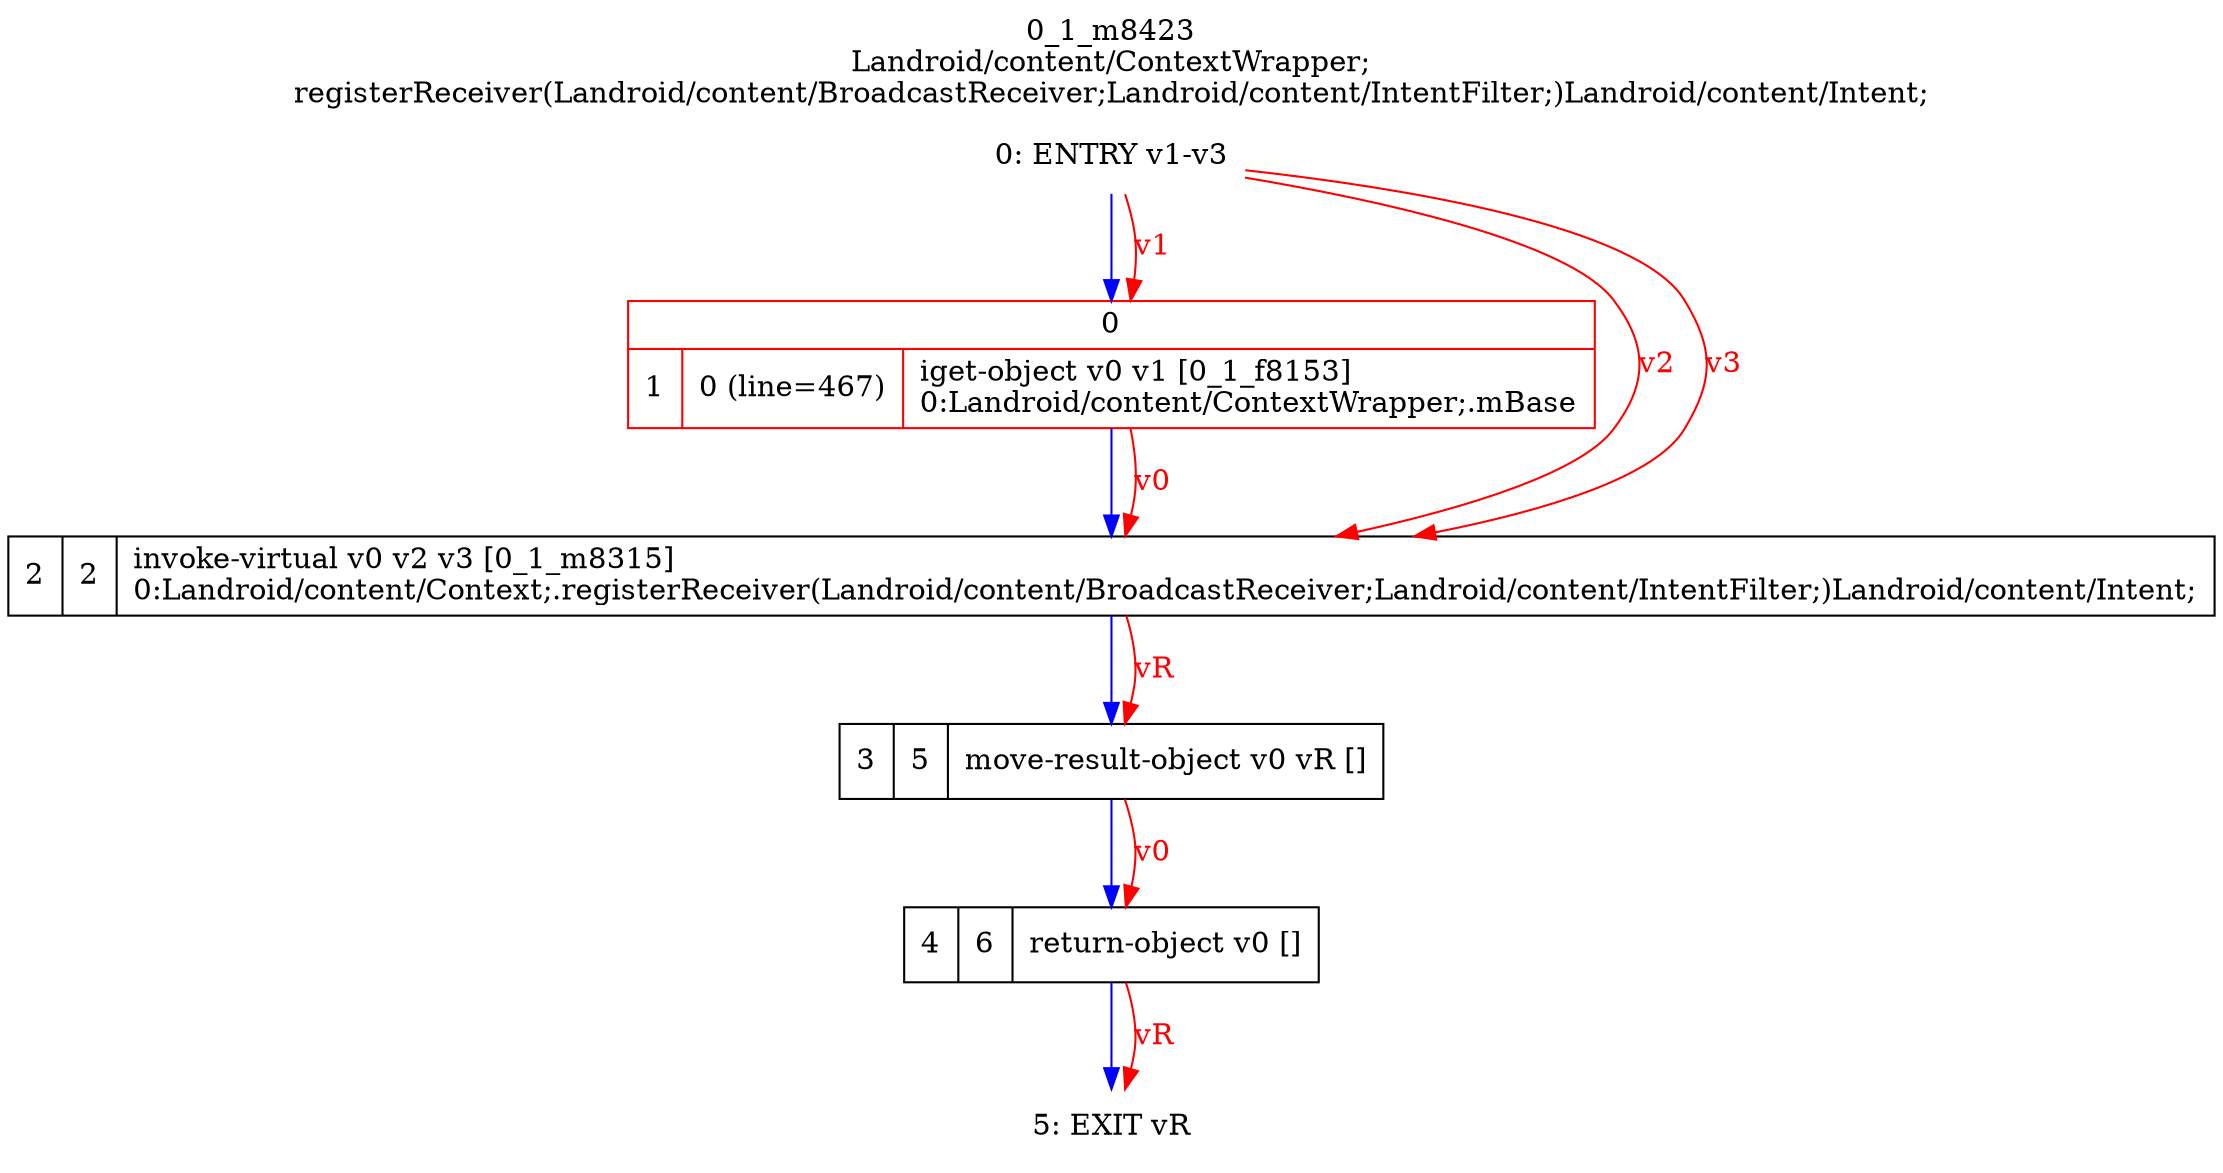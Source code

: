 digraph G {
rankdir=UD;
labelloc=t;
label="0_1_m8423\nLandroid/content/ContextWrapper;
registerReceiver(Landroid/content/BroadcastReceiver;Landroid/content/IntentFilter;)Landroid/content/Intent;";
0[label="0: ENTRY v1-v3",shape=plaintext];
1[label="{0|{1|0 (line=467)|iget-object v0 v1 [0_1_f8153]\l0:Landroid/content/ContextWrapper;.mBase\l}}",shape=record, color=red];
2[label="2|2|invoke-virtual v0 v2 v3 [0_1_m8315]\l0:Landroid/content/Context;.registerReceiver(Landroid/content/BroadcastReceiver;Landroid/content/IntentFilter;)Landroid/content/Intent;\l",shape=record,URL="0_1_m8315.dot"];
3[label="3|5|move-result-object v0 vR []\l",shape=record];
4[label="4|6|return-object v0 []\l",shape=record];
5[label="5: EXIT vR",shape=plaintext];
0->1 [color=blue, fontcolor=blue,weight=100, taillabel=""];
1->2 [color=blue, fontcolor=blue,weight=100, taillabel=""];
2->3 [color=blue, fontcolor=blue,weight=100, taillabel=""];
3->4 [color=blue, fontcolor=blue,weight=100, taillabel=""];
4->5 [color=blue, fontcolor=blue,weight=100, taillabel=""];
0->1 [color=red, fontcolor=red, label="v1"];
0->2 [color=red, fontcolor=red, label="v2"];
0->2 [color=red, fontcolor=red, label="v3"];
1->2 [color=red, fontcolor=red, label="v0"];
2->3 [color=red, fontcolor=red, label="vR"];
3->4 [color=red, fontcolor=red, label="v0"];
4->5 [color=red, fontcolor=red, label="vR"];
}
